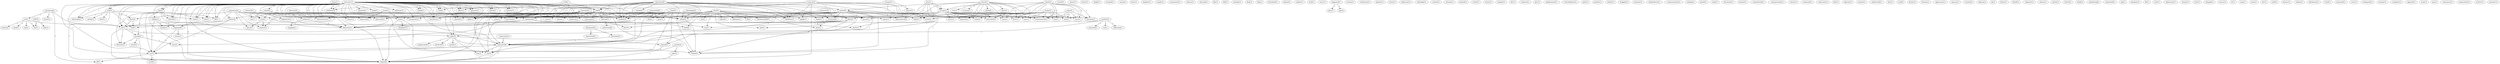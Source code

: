 digraph G {
  home [ label="home(1)" ];
  population [ label="population(4)" ];
  killed [ label="killed(2)" ];
  area [ label="area(3)" ];
  place [ label="place(2)" ];
  horse [ label="horse(1)" ];
  one [ label="one(1)" ];
  artillery [ label="artillery(3)" ];
  village [ label="village(3)" ];
  conduct [ label="conduct(1)" ];
  cursed [ label="cursed(1)" ];
  erzurum [ label="erzurum(1)" ];
  killing [ label="killing(1)" ];
  follows [ label="follows(2)" ];
  reported [ label="reported(1)" ];
  heard [ label="heard(2)" ];
  degenerate [ label="degenerate(1)" ];
  hang [ label="hang(1)" ];
  withdraw [ label="withdraw(1)" ];
  market [ label="market(1)" ];
  took [ label="took(3)" ];
  asked [ label="asked(1)" ];
  day [ label="day(2)" ];
  witnessed [ label="witnessed(1)" ];
  entered [ label="entered(1)" ];
  track [ label="track(1)" ];
  night [ label="night(5)" ];
  told [ label="told(6)" ];
  time [ label="time(1)" ];
  characteristic [ label="characteristic(1)" ];
  road [ label="road(1)" ];
  massacre [ label="massacre(9)" ];
  murderer [ label="murderer(1)" ];
  officer [ label="officer(1)" ];
  kill [ label="kill(1)" ];
  killer [ label="killer(1)" ];
  withdrew [ label="withdrew(2)" ];
  shouted [ label="shouted(1)" ];
  citizen [ label="citizen(1)" ];
  approach [ label="approach(1)" ];
  attack [ label="attack(1)" ];
  liberation [ label="liberation(1)" ];
  security [ label="security(1)" ];
  act [ label="act(5)" ];
  occupation [ label="occupation(1)" ];
  described [ label="described(1)" ];
  advantage [ label="advantage(1)" ];
  city [ label="city(4)" ];
  destroyed [ label="destroyed(1)" ];
  crime [ label="crime(1)" ];
  began [ label="began(8)" ];
  incident [ label="incident(3)" ];
  ilica [ label="ilica(1)" ];
  escape [ label="escape(1)" ];
  escape [ label="escape(1)" ];
  passed [ label="passed(1)" ];
  hacked [ label="hacked(1)" ];
  power [ label="power(1)" ];
  threw [ label="threw(1)" ];
  height [ label="height(1)" ];
  escaped [ label="escaped(1)" ];
  number [ label="number(2)" ];
  ran [ label="ran(1)" ];
  reached [ label="reached(1)" ];
  withstand [ label="withstand(1)" ];
  consisted [ label="consisted(1)" ];
  cause [ label="cause(2)" ];
  knew [ label="knew(1)" ];
  exists [ label="exists(1)" ];
  soul [ label="soul(1)" ];
  proceeded [ label="proceeded(1)" ];
  today [ label="today(2)" ];
  work [ label="work(1)" ];
  extermination [ label="extermination(1)" ];
  laughter [ label="laughter(1)" ];
  caught [ label="caught(1)" ];
  remained [ label="remained(1)" ];
  rear [ label="rear(1)" ];
  sent [ label="sent(1)" ];
  war [ label="war(3)" ];
  amazement [ label="amazement(1)" ];
  ohanus [ label="ohanus(1)" ];
  antranik [ label="antranik(1)" ];
  organized [ label="organized(1)" ];
  army [ label="army(2)" ];
  march [ label="march(1)" ];
  sera [ label="sera(1)" ];
  account [ label="account(1)" ];
  death [ label="death(2)" ];
  diary [ label="diary(1)" ];
  colonel [ label="colonel(6)" ];
  front [ label="front(1)" ];
  zuma [ label="zuma(1)" ];
  dismembered [ label="dismembered(1)" ];
  genocide [ label="genocide(1)" ];
  year [ label="year(1)" ];
  flee [ label="flee(1)" ];
  half [ label="half(1)" ];
  murdering [ label="murdering(1)" ];
  cut [ label="cut(1)" ];
  house [ label="house(1)" ];
  fill [ label="fill(1)" ];
  attempt [ label="attempt(1)" ];
  drag [ label="drag(1)" ];
  help [ label="help(1)" ];
  horseback [ label="horseback(1)" ];
  placed [ label="placed(1)" ];
  subject [ label="subject(1)" ];
  stick [ label="stick(1)" ];
  hole [ label="hole(5)" ];
  take [ label="take(1)" ];
  soil [ label="soil(1)" ];
  attempted [ label="attempted(3)" ];
  occur [ label="occur(1)" ];
  closed [ label="closed(1)" ];
  failed [ label="failed(1)" ];
  agony [ label="agony(1)" ];
  mountain [ label="mountain(1)" ];
  serve [ label="serve(1)" ];
  top [ label="top(1)" ];
  heart [ label="heart(2)" ];
  head [ label="head(1)" ];
  happened [ label="happened(1)" ];
  pass [ label="pass(1)" ];
  spat [ label="spat(1)" ];
  section [ label="section(1)" ];
  boot [ label="boot(1)" ];
  heel [ label="heel(1)" ];
  iron [ label="iron(1)" ];
  envoy [ label="envoy(1)" ];
  civilization [ label="civilization(1)" ];
  plunder [ label="plunder(1)" ];
  sense [ label="sense(1)" ];
  behaviour [ label="behaviour(1)" ];
  odiselidge [ label="odiselidge(1)" ];
  started [ label="started(1)" ];
  armenia [ label="armenia(1)" ];
  method [ label="method(1)" ];
  mouth [ label="mouth(1)" ];
  return [ label="return(1)" ];
  tepekoy [ label="tepekoy(1)" ];
  dirt [ label="dirt(1)" ];
  evidence [ label="evidence(1)" ];
  give [ label="give(1)" ];
  mosque [ label="mosque(1)" ];
  square [ label="square(1)" ];
  meter [ label="meter(1)" ];
  gendarmarie [ label="gendarmarie(1)" ];
  toverdodleyov [ label="toverdodleyov(1)" ];
  murder [ label="murder(2)" ];
  rape [ label="rape(2)" ];
  point [ label="point(1)" ];
  powder [ label="powder(1)" ];
  soldier [ label="soldier(1)" ];
  bragged [ label="bragged(1)" ];
  erzurum [ label="erzurum(11)" ];
  satisfy [ label="satisfy(1)" ];
  bath [ label="bath(1)" ];
  wall [ label="wall(1)" ];
  minority [ label="minority(1)" ];
  disobedience [ label="disobedience(1)" ];
  communication [ label="communication(1)" ];
  nothing [ label="nothing(1)" ];
  joined [ label="joined(1)" ];
  cabin [ label="cabin(1)" ];
  document [ label="document(1)" ];
  lieutenant [ label="lieutenant(6)" ];
  worked [ label="worked(1)" ];
  giggle [ label="giggle(1)" ];
  laugh [ label="laugh(1)" ];
  courtyard [ label="courtyard(2)" ];
  telephone [ label="telephone(1)" ];
  martial [ label="martial(1)" ];
  remembered [ label="remembered(1)" ];
  group [ label="group(2)" ];
  direction [ label="direction(1)" ];
  chief [ label="chief(3)" ];
  gave [ label="gave(1)" ];
  find [ label="find(1)" ];
  transportation [ label="transportation(1)" ];
  reason [ label="reason(1)" ];
  command [ label="command(1)" ];
  kurd [ label="kurd(5)" ];
  abdomen [ label="abdomen(1)" ];
  fell [ label="fell(1)" ];
  disembowelled [ label="disembowelled(1)" ];
  die [ label="die(1)" ];
  ripped [ label="ripped(1)" ];
  hand [ label="hand(2)" ];
  force [ label="force(1)" ];
  contractor [ label="contractor(1)" ];
  fate [ label="fate(1)" ];
  perpetrated [ label="perpetrated(1)" ];
  deceived [ label="deceived(1)" ];
  fear [ label="fear(3)" ];
  patrol [ label="patrol(1)" ];
  adjutant [ label="adjutant(1)" ];
  commit [ label="commit(1)" ];
  result [ label="result(3)" ];
  save [ label="save(2)" ];
  understand [ label="understand(1)" ];
  lieut [ label="lieut(1)" ];
  mud [ label="mud(2)" ];
  liyetze [ label="liyetze(1)" ];
  threatened [ label="threatened(1)" ];
  prevented [ label="prevented(1)" ];
  intervened [ label="intervened(1)" ];
  division [ label="division(1)" ];
  appressian [ label="appressian(1)" ];
  turk [ label="turk(2)" ];
  barbarity [ label="barbarity(1)" ];
  claimed [ label="claimed(1)" ];
  inhumanity [ label="inhumanity(1)" ];
  scene [ label="scene(1)" ];
  shame [ label="shame(1)" ];
  january [ label="january(1)" ];
  counted [ label="counted(1)" ];
  kaltiyin [ label="kaltiyin(1)" ];
  pp [ label="pp(1)" ];
  labour [ label="labour(1)" ];
  efendi [ label="efendi(1)" ];
  wrote [ label="wrote(2)" ];
  regiment [ label="regiment(1)" ];
  odishelidge [ label="odishelidge(2)" ];
  silence [ label="silence(1)" ];
  erzincan [ label="erzincan(2)" ];
  nation [ label="nation(1)" ];
  hatred [ label="hatred(1)" ];
  community [ label="community(2)" ];
  sahak [ label="sahak(1)" ];
  serdar [ label="serdar(2)" ];
  plundering [ label="plundering(2)" ];
  unearthed [ label="unearthed(1)" ];
  age [ label="age(1)" ];
  liquidate [ label="liquidate(1)" ];
  file [ label="file(1)" ];
  zone [ label="zone(1)" ];
  understood [ label="understood(2)" ];
  impression [ label="impression(1)" ];
  remain [ label="remain(1)" ];
  view [ label="view(1)" ];
  changed [ label="changed(1)" ];
  source [ label="source(1)" ];
  dr [ label="dr(1)" ];
  disappear [ label="disappear(1)" ];
  february [ label="february(5)" ];
  uucp [ label="uucp(1)" ];
  came [ label="came(1)" ];
  doc [ label="doc(1)" ];
  yield [ label="yield(1)" ];
  commander [ label="commander(6)" ];
  drawer [ label="drawer(1)" ];
  infamy [ label="infamy(1)" ];
  deveboynu [ label="deveboynu(1)" ];
  stood [ label="stood(1)" ];
  gryaznov [ label="gryaznov(2)" ];
  argic [ label="argic(2)" ];
  griyaznof [ label="griyaznof(1)" ];
  court [ label="court(1)" ];
  stripped [ label="stripped(1)" ];
  extinguish [ label="extinguish(1)" ];
  moslem [ label="moslem(1)" ];
  slaughter [ label="slaughter(1)" ];
  opposed [ label="opposed(1)" ];
  corps [ label="corps(1)" ];
  march [ label="march(1)" ];
  armenian [ label="armenian(3)" ];
  gun [ label="gun(1)" ];
  conscience [ label="conscience(1)" ];
  ammunition [ label="ammunition(1)" ];
  archive [ label="archive(1)" ];
  world [ label="world(1)" ];
  prisoner [ label="prisoner(1)" ];
  population -> killed [ label="1" ];
  population -> area [ label="1" ];
  population -> place [ label="1" ];
  population -> horse [ label="1" ];
  population -> one [ label="1" ];
  population -> artillery [ label="1" ];
  population -> village [ label="1" ];
  population -> conduct [ label="1" ];
  erzurum -> killing [ label="1" ];
  erzurum -> follows [ label="1" ];
  erzurum -> reported [ label="1" ];
  erzurum -> heard [ label="3" ];
  erzurum -> degenerate [ label="3" ];
  erzurum -> killed [ label="1" ];
  erzurum -> hang [ label="1" ];
  erzurum -> withdraw [ label="1" ];
  erzurum -> market [ label="1" ];
  erzurum -> took [ label="1" ];
  erzurum -> asked [ label="1" ];
  erzurum -> day [ label="1" ];
  erzurum -> witnessed [ label="1" ];
  erzurum -> entered [ label="1" ];
  erzurum -> track [ label="1" ];
  erzurum -> one [ label="1" ];
  erzurum -> night [ label="1" ];
  erzurum -> told [ label="1" ];
  erzurum -> time [ label="1" ];
  erzurum -> characteristic [ label="3" ];
  erzurum -> road [ label="1" ];
  erzurum -> massacre [ label="3" ];
  erzurum -> murderer [ label="1" ];
  erzurum -> officer [ label="1" ];
  erzurum -> kill [ label="1" ];
  erzurum -> killer [ label="1" ];
  erzurum -> withdrew [ label="1" ];
  erzurum -> shouted [ label="1" ];
  erzurum -> citizen [ label="1" ];
  erzurum -> approach [ label="1" ];
  erzurum -> attack [ label="1" ];
  erzurum -> liberation [ label="3" ];
  erzurum -> security [ label="1" ];
  erzurum -> act [ label="1" ];
  erzurum -> occupation [ label="1" ];
  erzurum -> described [ label="1" ];
  erzurum -> advantage [ label="1" ];
  erzurum -> city [ label="1" ];
  erzurum -> destroyed [ label="1" ];
  erzurum -> crime [ label="1" ];
  erzurum -> began [ label="4" ];
  erzurum -> incident [ label="1" ];
  ilica -> escape [ label="1" ];
  ilica -> killed [ label="1" ];
  ilica -> escape [ label="1" ];
  ilica -> massacre [ label="1" ];
  ilica -> passed [ label="1" ];
  ilica -> hacked [ label="1" ];
  number -> ran [ label="1" ];
  number -> one [ label="1" ];
  number -> reached [ label="1" ];
  number -> withstand [ label="1" ];
  number -> consisted [ label="1" ];
  escape -> exists [ label="1" ];
  escape -> killed [ label="1" ];
  escape -> soul [ label="1" ];
  escape -> proceeded [ label="1" ];
  escape -> today [ label="1" ];
  escape -> work [ label="1" ];
  escape -> village [ label="1" ];
  escape -> extermination [ label="1" ];
  remained -> area [ label="1" ];
  remained -> rear [ label="1" ];
  remained -> sent [ label="1" ];
  remained -> war [ label="1" ];
  killing -> organized [ label="1" ];
  killing -> market [ label="1" ];
  killing -> act [ label="1" ];
  army -> follows [ label="1" ];
  army -> area [ label="1" ];
  army -> witnessed [ label="1" ];
  army -> sent [ label="1" ];
  army -> described [ label="1" ];
  army -> incident [ label="1" ];
  march -> sera [ label="1" ];
  march -> account [ label="1" ];
  march -> death [ label="1" ];
  march -> diary [ label="1" ];
  march -> colonel [ label="1" ];
  march -> front [ label="1" ];
  march -> zuma [ label="1" ];
  march -> dismembered [ label="1" ];
  march -> genocide [ label="1" ];
  march -> year [ label="1" ];
  murdering -> cut [ label="1" ];
  murdering -> one [ label="1" ];
  murdering -> house [ label="1" ];
  murdering -> fill [ label="1" ];
  follows -> organized [ label="1" ];
  follows -> act [ label="1" ];
  hole -> take [ label="3" ];
  hole -> soil [ label="2" ];
  heard -> degenerate [ label="1" ];
  heard -> area [ label="1" ];
  heard -> characteristic [ label="1" ];
  heard -> attempted [ label="1" ];
  heard -> artillery [ label="1" ];
  heard -> village [ label="1" ];
  heard -> liberation [ label="1" ];
  closed -> soul [ label="1" ];
  closed -> escape [ label="1" ];
  closed -> proceeded [ label="1" ];
  closed -> today [ label="1" ];
  closed -> failed [ label="1" ];
  closed -> agony [ label="1" ];
  closed -> work [ label="1" ];
  closed -> mountain [ label="1" ];
  closed -> serve [ label="1" ];
  closed -> extermination [ label="1" ];
  cut -> top [ label="1" ];
  cut -> one [ label="1" ];
  cut -> heart [ label="1" ];
  cut -> head [ label="1" ];
  cut -> soil [ label="1" ];
  happened -> pass [ label="1" ];
  happened -> spat [ label="1" ];
  killed -> one [ label="2" ];
  killed -> night [ label="1" ];
  killed -> boot [ label="1" ];
  killed -> heel [ label="1" ];
  killed -> iron [ label="1" ];
  organized -> envoy [ label="1" ];
  organized -> act [ label="2" ];
  mosque -> told [ label="1" ];
  mosque -> square [ label="1" ];
  mosque -> meter [ label="1" ];
  murder -> rape [ label="1" ];
  murder -> began [ label="1" ];
  erzurum -> took [ label="1" ];
  erzurum -> asked [ label="1" ];
  erzurum -> day [ label="1" ];
  erzurum -> witnessed [ label="1" ];
  erzurum -> entered [ label="1" ];
  erzurum -> track [ label="1" ];
  erzurum -> one [ label="1" ];
  erzurum -> night [ label="1" ];
  erzurum -> told [ label="1" ];
  erzurum -> time [ label="1" ];
  erzurum -> characteristic [ label="3" ];
  erzurum -> road [ label="1" ];
  erzurum -> massacre [ label="3" ];
  erzurum -> murderer [ label="1" ];
  erzurum -> officer [ label="1" ];
  erzurum -> kill [ label="1" ];
  erzurum -> killer [ label="1" ];
  erzurum -> withdrew [ label="1" ];
  erzurum -> shouted [ label="1" ];
  erzurum -> citizen [ label="1" ];
  erzurum -> approach [ label="1" ];
  erzurum -> attack [ label="1" ];
  erzurum -> liberation [ label="3" ];
  erzurum -> security [ label="1" ];
  erzurum -> act [ label="1" ];
  erzurum -> occupation [ label="1" ];
  erzurum -> described [ label="1" ];
  erzurum -> advantage [ label="1" ];
  erzurum -> city [ label="1" ];
  erzurum -> destroyed [ label="1" ];
  erzurum -> crime [ label="1" ];
  erzurum -> began [ label="4" ];
  erzurum -> incident [ label="1" ];
  rape -> began [ label="1" ];
  escape -> proceeded [ label="1" ];
  escape -> today [ label="1" ];
  escape -> work [ label="1" ];
  escape -> village [ label="1" ];
  escape -> extermination [ label="1" ];
  took -> place [ label="1" ];
  took -> satisfy [ label="1" ];
  took -> time [ label="1" ];
  took -> kill [ label="1" ];
  took -> bath [ label="1" ];
  took -> wall [ label="1" ];
  took -> advantage [ label="1" ];
  took -> began [ label="1" ];
  area -> horse [ label="1" ];
  area -> conduct [ label="1" ];
  place -> one [ label="1" ];
  place -> wall [ label="1" ];
  lieutenant -> witnessed [ label="1" ];
  lieutenant -> worked [ label="1" ];
  lieutenant -> told [ label="2" ];
  lieutenant -> colonel [ label="2" ];
  lieutenant -> characteristic [ label="1" ];
  lieutenant -> massacre [ label="1" ];
  lieutenant -> giggle [ label="1" ];
  lieutenant -> laugh [ label="1" ];
  lieutenant -> courtyard [ label="1" ];
  lieutenant -> village [ label="1" ];
  lieutenant -> passed [ label="1" ];
  lieutenant -> liberation [ label="1" ];
  lieutenant -> telephone [ label="1" ];
  lieutenant -> described [ label="1" ];
  lieutenant -> hacked [ label="1" ];
  lieutenant -> incident [ label="1" ];
  day -> entered [ label="1" ];
  day -> track [ label="1" ];
  day -> group [ label="1" ];
  day -> direction [ label="1" ];
  day -> massacre [ label="1" ];
  day -> act [ label="1" ];
  day -> began [ label="1" ];
  chief -> sent [ label="1" ];
  chief -> reached [ label="1" ];
  chief -> gave [ label="1" ];
  chief -> city [ label="1" ];
  chief -> find [ label="1" ];
  chief -> incident [ label="1" ];
  kurd -> failed [ label="1" ];
  kurd -> abdomen [ label="1" ];
  kurd -> fell [ label="1" ];
  kurd -> agony [ label="1" ];
  kurd -> boot [ label="1" ];
  kurd -> disembowelled [ label="1" ];
  kurd -> attempted [ label="1" ];
  kurd -> die [ label="1" ];
  kurd -> ripped [ label="1" ];
  kurd -> heel [ label="1" ];
  kurd -> hand [ label="1" ];
  kurd -> force [ label="1" ];
  kurd -> described [ label="1" ];
  kurd -> iron [ label="1" ];
  kurd -> incident [ label="1" ];
  one -> night [ label="2" ];
  one -> group [ label="1" ];
  one -> direction [ label="1" ];
  one -> began [ label="1" ];
  night -> perpetrated [ label="1" ];
  night -> deceived [ label="1" ];
  night -> massacre [ label="1" ];
  night -> fear [ label="1" ];
  night -> reached [ label="1" ];
  night -> patrol [ label="1" ];
  group -> direction [ label="1" ];
  group -> result [ label="1" ];
  group -> save [ label="1" ];
  group -> began [ label="1" ];
  threatened -> prevented [ label="1" ];
  threatened -> intervened [ label="1" ];
  prevented -> massacre [ label="1" ];
  turk -> told [ label="1" ];
  turk -> murderer [ label="1" ];
  turk -> officer [ label="1" ];
  turk -> killer [ label="1" ];
  turk -> shouted [ label="1" ];
  turk -> crime [ label="1" ];
  told -> barbarity [ label="1" ];
  told -> murderer [ label="1" ];
  told -> claimed [ label="1" ];
  told -> inhumanity [ label="1" ];
  told -> killer [ label="1" ];
  told -> shouted [ label="1" ];
  told -> village [ label="1" ];
  told -> scene [ label="1" ];
  told -> hacked [ label="1" ];
  told -> crime [ label="1" ];
  told -> shame [ label="1" ];
  colonel -> characteristic [ label="1" ];
  colonel -> massacre [ label="1" ];
  colonel -> giggle [ label="1" ];
  colonel -> laugh [ label="1" ];
  colonel -> courtyard [ label="1" ];
  colonel -> village [ label="1" ];
  colonel -> dismembered [ label="1" ];
  colonel -> passed [ label="1" ];
  colonel -> genocide [ label="1" ];
  colonel -> liberation [ label="1" ];
  colonel -> wrote [ label="1" ];
  colonel -> telephone [ label="1" ];
  colonel -> hacked [ label="1" ];
  odishelidge -> village [ label="1" ];
  odishelidge -> incident [ label="1" ];
  erzincan -> road [ label="1" ];
  erzincan -> massacre [ label="1" ];
  erzincan -> front [ label="1" ];
  erzincan -> zuma [ label="1" ];
  erzincan -> withdrew [ label="1" ];
  erzincan -> wrote [ label="1" ];
  erzincan -> year [ label="1" ];
  erzincan -> destroyed [ label="1" ];
  erzincan -> began [ label="1" ];
  community -> massacre [ label="1" ];
  attempted -> hand [ label="1" ];
  attempted -> save [ label="1" ];
  attempted -> force [ label="1" ];
  serdar -> front [ label="1" ];
  serdar -> zuma [ label="1" ];
  serdar -> work [ label="1" ];
  serdar -> mountain [ label="1" ];
  serdar -> wrote [ label="1" ];
  serdar -> year [ label="1" ];
  serdar -> serve [ label="1" ];
  serdar -> extermination [ label="1" ];
  massacre -> fear [ label="1" ];
  massacre -> act [ label="1" ];
  massacre -> hacked [ label="1" ];
  massacre -> began [ label="2" ];
  claimed -> understood [ label="1" ];
  sent -> disappear [ label="1" ];
  sent -> city [ label="2" ];
  sent -> began [ label="1" ];
  february -> wall [ label="1" ];
  february -> citizen [ label="1" ];
  february -> artillery [ label="1" ];
  february -> village [ label="1" ];
  february -> began [ label="1" ];
  february -> incident [ label="1" ];
  reached -> city [ label="1" ];
  commander -> gave [ label="1" ];
  commander -> liberation [ label="2" ];
  commander -> city [ label="1" ];
  commander -> find [ label="1" ];
  commander -> incident [ label="1" ];
  withdrew -> destroyed [ label="1" ];
  war -> liberation [ label="1" ];
  war -> conduct [ label="1" ];
  gryaznov -> courtyard [ label="1" ];
  gryaznov -> village [ label="1" ];
  gryaznov -> passed [ label="1" ];
  gryaznov -> telephone [ label="1" ];
  gryaznov -> hacked [ label="1" ];
  argic -> work [ label="1" ];
  argic -> mountain [ label="1" ];
  argic -> wrote [ label="1" ];
  argic -> year [ label="1" ];
  argic -> serve [ label="1" ];
  argic -> extermination [ label="1" ];
  artillery -> liberation [ label="1" ];
  artillery -> stripped [ label="1" ];
  courtyard -> meter [ label="1" ];
  village -> hacked [ label="1" ];
  march -> genocide [ label="1" ];
  march -> year [ label="1" ];
  armenian -> scene [ label="1" ];
  armenian -> act [ label="2" ];
  armenian -> occupation [ label="1" ];
  armenian -> wrote [ label="1" ];
  armenian -> telephone [ label="2" ];
  armenian -> described [ label="1" ];
  armenian -> year [ label="1" ];
  armenian -> city [ label="3" ];
  armenian -> destroyed [ label="1" ];
  armenian -> iron [ label="1" ];
  armenian -> crime [ label="3" ];
  armenian -> began [ label="1" ];
  armenian -> incident [ label="2" ];
  armenian -> shame [ label="1" ];
  act -> world [ label="1" ];
  act -> fill [ label="1" ];
  city -> began [ label="1" ];
}

